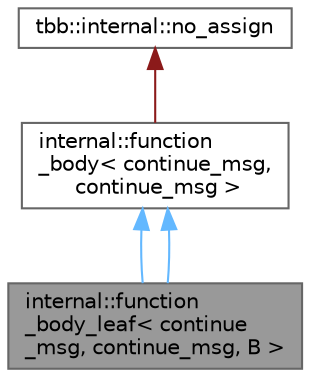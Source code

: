 digraph "internal::function_body_leaf&lt; continue_msg, continue_msg, B &gt;"
{
 // LATEX_PDF_SIZE
  bgcolor="transparent";
  edge [fontname=Helvetica,fontsize=10,labelfontname=Helvetica,labelfontsize=10];
  node [fontname=Helvetica,fontsize=10,shape=box,height=0.2,width=0.4];
  Node1 [id="Node000001",label="internal::function\l_body_leaf\< continue\l_msg, continue_msg, B \>",height=0.2,width=0.4,color="gray40", fillcolor="grey60", style="filled", fontcolor="black",tooltip="the leaf for function_body specialized for Input and output of continue_msg"];
  Node2 -> Node1 [id="edge4_Node000001_Node000002",dir="back",color="steelblue1",style="solid",tooltip=" "];
  Node2 [id="Node000002",label="internal::function\l_body\< continue_msg,\l continue_msg \>",height=0.2,width=0.4,color="gray40", fillcolor="white", style="filled",URL="$classinternal_1_1function__body.html",tooltip=" "];
  Node3 -> Node2 [id="edge5_Node000002_Node000003",dir="back",color="firebrick4",style="solid",tooltip=" "];
  Node3 [id="Node000003",label="tbb::internal::no_assign",height=0.2,width=0.4,color="gray40", fillcolor="white", style="filled",tooltip=" "];
  Node2 -> Node1 [id="edge6_Node000001_Node000002",dir="back",color="steelblue1",style="solid",tooltip=" "];
}
